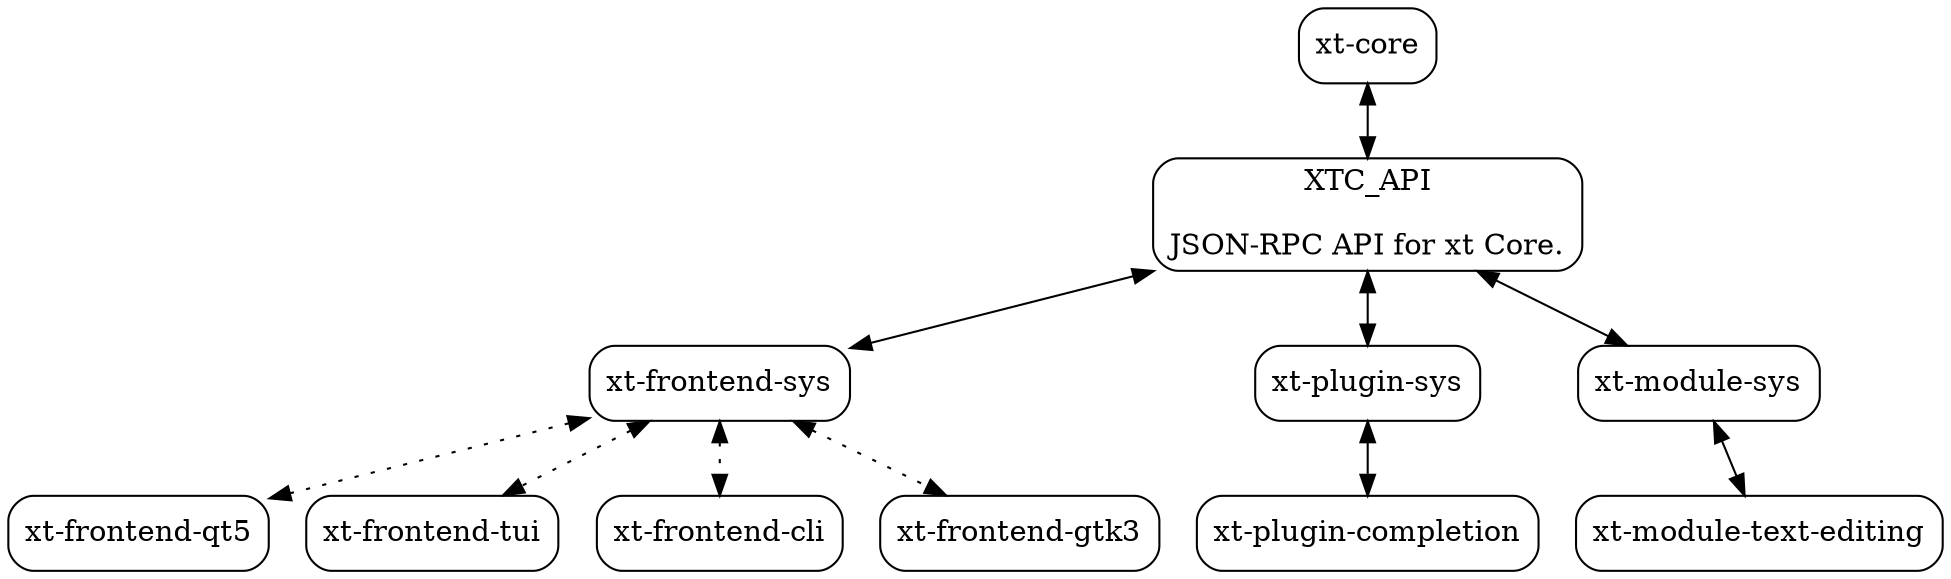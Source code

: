 digraph coresubsys {
    node[shape=box, style=rounded];

    xtc [label="xt-core"];
    xtcapi [label="XTC_API\n\nJSON-RPC API for xt Core."]

    frontend [label="xt-frontend-sys"];
    qt_frontend [label="xt-frontend-qt5"];
    tui_frontend [label="xt-frontend-tui"];
    cli_frontend [label="xt-frontend-cli"]
    gtk_frontend [label="xt-frontend-gtk3"];

    plugins [label="xt-plugin-sys"];
    text_editing [label="xt-module-text-editing"];
    completion [label="xt-plugin-completion"];
    modules [label="xt-module-sys"]

    xtc->xtcapi [dir="both"];

    xtcapi->frontend [dir="both"];
    frontend->{qt_frontend, tui_frontend, gtk_frontend, cli_frontend} [dir="both", style=dotted];

    xtcapi->plugins [dir="both"];
    plugins->completion [dir="both"];

    xtcapi->modules [dir="both"];
    modules->text_editing [dir="both"];
}
